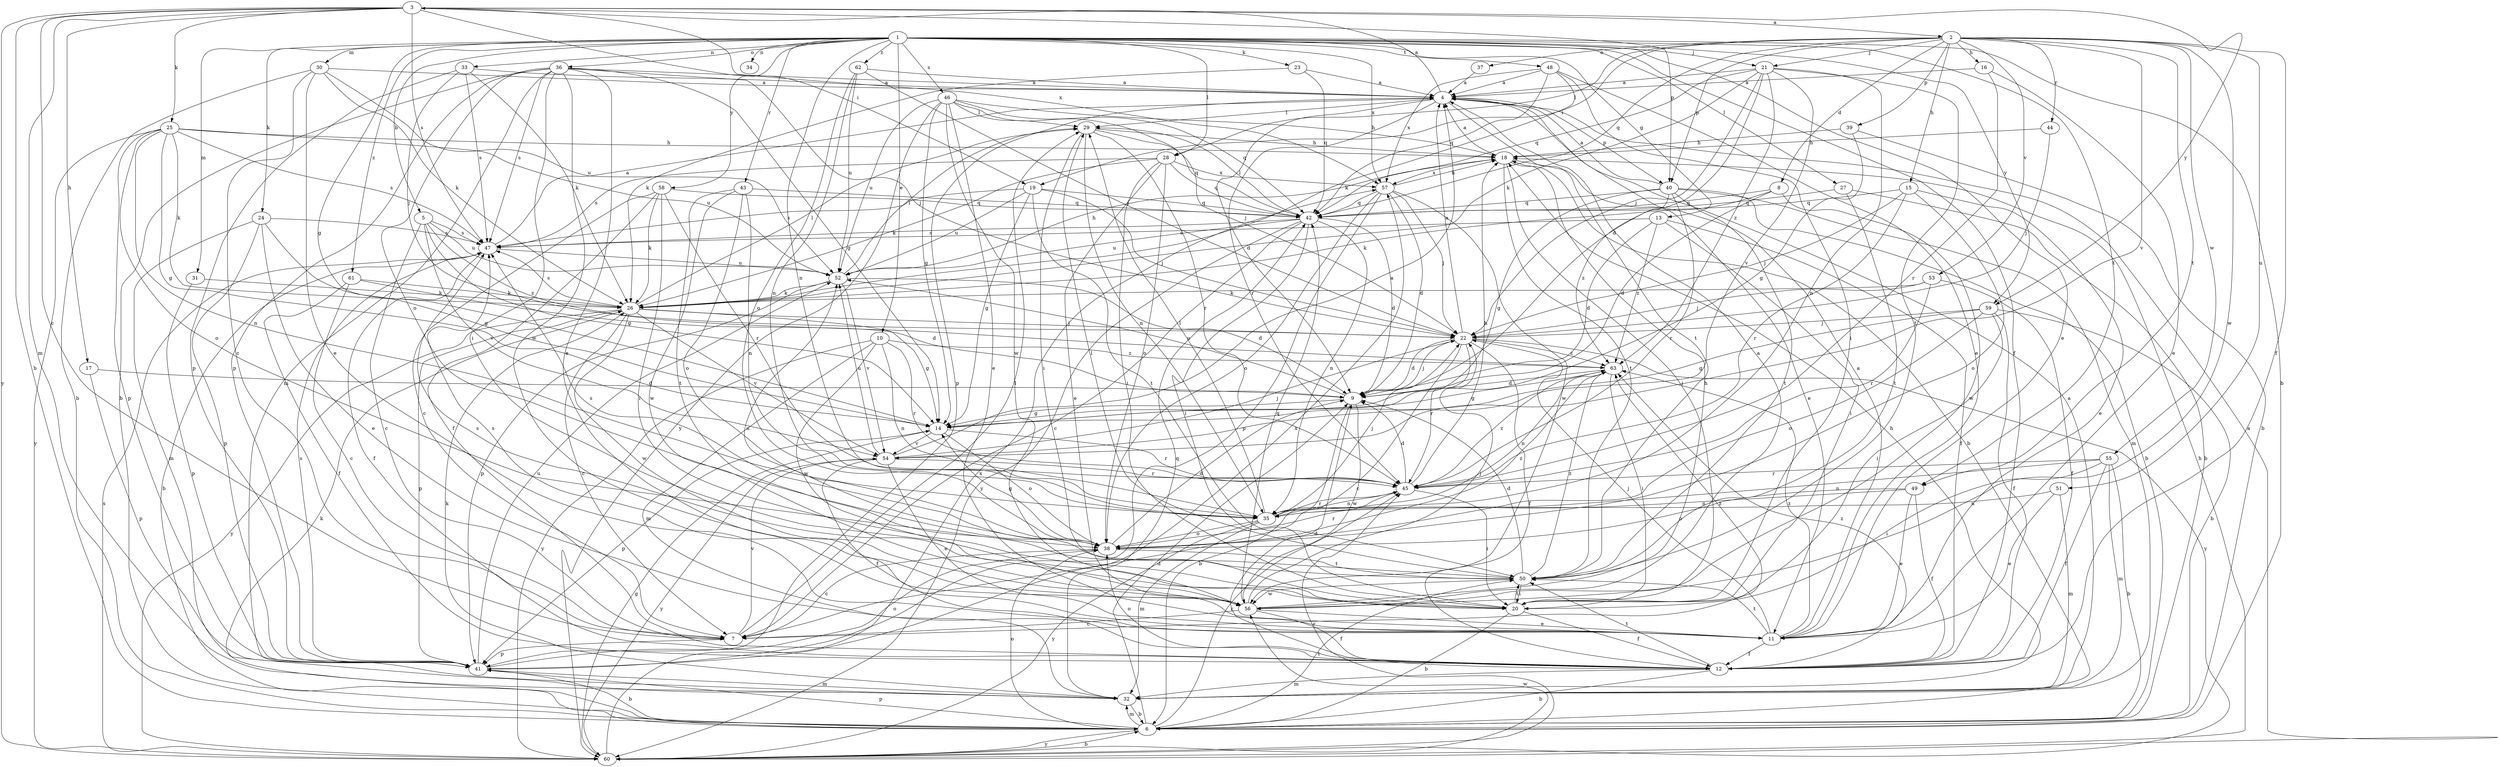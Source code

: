 strict digraph  {
	3 -> 2 [label=a];
	4 -> 3 [label=a];
	11 -> 4 [label=a];
	16 -> 4 [label=a];
	18 -> 4 [label=a];
	21 -> 4 [label=a];
	22 -> 4 [label=a];
	23 -> 4 [label=a];
	30 -> 4 [label=a];
	32 -> 4 [label=a];
	33 -> 4 [label=a];
	36 -> 4 [label=a];
	37 -> 4 [label=a];
	40 -> 4 [label=a];
	47 -> 4 [label=a];
	48 -> 4 [label=a];
	54 -> 4 [label=a];
	56 -> 4 [label=a];
	60 -> 4 [label=a];
	62 -> 4 [label=a];
	1 -> 5 [label=b];
	1 -> 6 [label=b];
	3 -> 6 [label=b];
	9 -> 6 [label=b];
	12 -> 6 [label=b];
	18 -> 6 [label=b];
	20 -> 6 [label=b];
	27 -> 6 [label=b];
	30 -> 6 [label=b];
	32 -> 6 [label=b];
	36 -> 6 [label=b];
	39 -> 6 [label=b];
	40 -> 6 [label=b];
	41 -> 6 [label=b];
	47 -> 6 [label=b];
	55 -> 6 [label=b];
	59 -> 6 [label=b];
	60 -> 6 [label=b];
	3 -> 7 [label=c];
	5 -> 7 [label=c];
	22 -> 7 [label=c];
	26 -> 7 [label=c];
	30 -> 7 [label=c];
	38 -> 7 [label=c];
	42 -> 7 [label=c];
	56 -> 7 [label=c];
	58 -> 7 [label=c];
	61 -> 7 [label=c];
	2 -> 8 [label=d];
	4 -> 9 [label=d];
	6 -> 9 [label=d];
	8 -> 9 [label=d];
	12 -> 9 [label=d];
	13 -> 9 [label=d];
	17 -> 9 [label=d];
	21 -> 9 [label=d];
	22 -> 9 [label=d];
	38 -> 9 [label=d];
	42 -> 9 [label=d];
	45 -> 9 [label=d];
	50 -> 9 [label=d];
	52 -> 9 [label=d];
	57 -> 9 [label=d];
	61 -> 9 [label=d];
	63 -> 9 [label=d];
	1 -> 10 [label=e];
	1 -> 11 [label=e];
	15 -> 11 [label=e];
	16 -> 11 [label=e];
	18 -> 11 [label=e];
	24 -> 11 [label=e];
	28 -> 11 [label=e];
	30 -> 11 [label=e];
	36 -> 11 [label=e];
	46 -> 11 [label=e];
	48 -> 11 [label=e];
	49 -> 11 [label=e];
	51 -> 11 [label=e];
	54 -> 11 [label=e];
	56 -> 11 [label=e];
	1 -> 12 [label=f];
	2 -> 12 [label=f];
	11 -> 12 [label=f];
	13 -> 12 [label=f];
	20 -> 12 [label=f];
	22 -> 12 [label=f];
	47 -> 12 [label=f];
	49 -> 12 [label=f];
	53 -> 12 [label=f];
	54 -> 12 [label=f];
	55 -> 12 [label=f];
	56 -> 12 [label=f];
	58 -> 12 [label=f];
	59 -> 12 [label=f];
	61 -> 12 [label=f];
	1 -> 13 [label=g];
	1 -> 14 [label=g];
	5 -> 14 [label=g];
	9 -> 14 [label=g];
	19 -> 14 [label=g];
	24 -> 14 [label=g];
	25 -> 14 [label=g];
	26 -> 14 [label=g];
	36 -> 14 [label=g];
	38 -> 14 [label=g];
	39 -> 14 [label=g];
	40 -> 14 [label=g];
	46 -> 14 [label=g];
	59 -> 14 [label=g];
	60 -> 14 [label=g];
	63 -> 14 [label=g];
	2 -> 15 [label=h];
	2 -> 16 [label=h];
	3 -> 17 [label=h];
	25 -> 18 [label=h];
	29 -> 18 [label=h];
	32 -> 18 [label=h];
	39 -> 18 [label=h];
	44 -> 18 [label=h];
	45 -> 18 [label=h];
	46 -> 18 [label=h];
	52 -> 18 [label=h];
	56 -> 18 [label=h];
	57 -> 18 [label=h];
	60 -> 18 [label=h];
	2 -> 19 [label=i];
	3 -> 19 [label=i];
	13 -> 20 [label=i];
	18 -> 20 [label=i];
	28 -> 20 [label=i];
	29 -> 20 [label=i];
	36 -> 20 [label=i];
	42 -> 20 [label=i];
	45 -> 20 [label=i];
	48 -> 20 [label=i];
	50 -> 20 [label=i];
	55 -> 20 [label=i];
	58 -> 20 [label=i];
	59 -> 20 [label=i];
	63 -> 20 [label=i];
	1 -> 21 [label=j];
	2 -> 21 [label=j];
	9 -> 22 [label=j];
	11 -> 22 [label=j];
	15 -> 22 [label=j];
	19 -> 22 [label=j];
	21 -> 22 [label=j];
	26 -> 22 [label=j];
	33 -> 22 [label=j];
	35 -> 22 [label=j];
	36 -> 22 [label=j];
	44 -> 22 [label=j];
	46 -> 22 [label=j];
	53 -> 22 [label=j];
	54 -> 22 [label=j];
	56 -> 22 [label=j];
	57 -> 22 [label=j];
	59 -> 22 [label=j];
	62 -> 22 [label=j];
	1 -> 23 [label=k];
	1 -> 24 [label=k];
	3 -> 25 [label=k];
	6 -> 26 [label=k];
	8 -> 26 [label=k];
	21 -> 26 [label=k];
	23 -> 26 [label=k];
	25 -> 26 [label=k];
	28 -> 26 [label=k];
	30 -> 26 [label=k];
	31 -> 26 [label=k];
	32 -> 26 [label=k];
	33 -> 26 [label=k];
	48 -> 26 [label=k];
	52 -> 26 [label=k];
	53 -> 26 [label=k];
	58 -> 26 [label=k];
	61 -> 26 [label=k];
	1 -> 27 [label=l];
	1 -> 28 [label=l];
	2 -> 28 [label=l];
	4 -> 29 [label=l];
	7 -> 29 [label=l];
	26 -> 29 [label=l];
	35 -> 29 [label=l];
	42 -> 29 [label=l];
	46 -> 29 [label=l];
	50 -> 29 [label=l];
	52 -> 29 [label=l];
	1 -> 30 [label=m];
	1 -> 31 [label=m];
	3 -> 32 [label=m];
	6 -> 32 [label=m];
	10 -> 32 [label=m];
	12 -> 32 [label=m];
	24 -> 32 [label=m];
	35 -> 32 [label=m];
	36 -> 32 [label=m];
	40 -> 32 [label=m];
	41 -> 32 [label=m];
	51 -> 32 [label=m];
	55 -> 32 [label=m];
	1 -> 33 [label=n];
	1 -> 34 [label=n];
	1 -> 35 [label=n];
	10 -> 35 [label=n];
	21 -> 35 [label=n];
	25 -> 35 [label=n];
	29 -> 35 [label=n];
	42 -> 35 [label=n];
	43 -> 35 [label=n];
	45 -> 35 [label=n];
	49 -> 35 [label=n];
	51 -> 35 [label=n];
	55 -> 35 [label=n];
	62 -> 35 [label=n];
	63 -> 35 [label=n];
	1 -> 36 [label=o];
	2 -> 37 [label=o];
	6 -> 38 [label=o];
	12 -> 38 [label=o];
	14 -> 38 [label=o];
	15 -> 38 [label=o];
	25 -> 38 [label=o];
	28 -> 38 [label=o];
	35 -> 38 [label=o];
	36 -> 38 [label=o];
	41 -> 38 [label=o];
	43 -> 38 [label=o];
	49 -> 38 [label=o];
	57 -> 38 [label=o];
	59 -> 38 [label=o];
	62 -> 38 [label=o];
	2 -> 39 [label=p];
	2 -> 40 [label=p];
	3 -> 40 [label=p];
	4 -> 40 [label=p];
	4 -> 41 [label=p];
	6 -> 41 [label=p];
	7 -> 41 [label=p];
	14 -> 41 [label=p];
	17 -> 41 [label=p];
	24 -> 41 [label=p];
	25 -> 41 [label=p];
	26 -> 41 [label=p];
	31 -> 41 [label=p];
	33 -> 41 [label=p];
	36 -> 41 [label=p];
	52 -> 41 [label=p];
	57 -> 41 [label=p];
	2 -> 42 [label=q];
	8 -> 42 [label=q];
	15 -> 42 [label=q];
	19 -> 42 [label=q];
	21 -> 42 [label=q];
	23 -> 42 [label=q];
	27 -> 42 [label=q];
	28 -> 42 [label=q];
	29 -> 42 [label=q];
	32 -> 42 [label=q];
	40 -> 42 [label=q];
	43 -> 42 [label=q];
	46 -> 42 [label=q];
	48 -> 42 [label=q];
	56 -> 42 [label=q];
	57 -> 42 [label=q];
	58 -> 42 [label=q];
	1 -> 43 [label=r];
	2 -> 44 [label=r];
	4 -> 45 [label=r];
	6 -> 45 [label=r];
	10 -> 45 [label=r];
	14 -> 45 [label=r];
	15 -> 45 [label=r];
	16 -> 45 [label=r];
	22 -> 45 [label=r];
	29 -> 45 [label=r];
	35 -> 45 [label=r];
	38 -> 45 [label=r];
	40 -> 45 [label=r];
	53 -> 45 [label=r];
	54 -> 45 [label=r];
	55 -> 45 [label=r];
	58 -> 45 [label=r];
	60 -> 45 [label=r];
	1 -> 46 [label=s];
	3 -> 47 [label=s];
	5 -> 47 [label=s];
	13 -> 47 [label=s];
	19 -> 47 [label=s];
	20 -> 47 [label=s];
	24 -> 47 [label=s];
	25 -> 47 [label=s];
	26 -> 47 [label=s];
	28 -> 47 [label=s];
	33 -> 47 [label=s];
	36 -> 47 [label=s];
	38 -> 47 [label=s];
	41 -> 47 [label=s];
	42 -> 47 [label=s];
	56 -> 47 [label=s];
	60 -> 47 [label=s];
	1 -> 48 [label=t];
	1 -> 49 [label=t];
	2 -> 49 [label=t];
	4 -> 50 [label=t];
	6 -> 50 [label=t];
	11 -> 50 [label=t];
	12 -> 50 [label=t];
	18 -> 50 [label=t];
	19 -> 50 [label=t];
	20 -> 50 [label=t];
	21 -> 50 [label=t];
	27 -> 50 [label=t];
	38 -> 50 [label=t];
	40 -> 50 [label=t];
	43 -> 50 [label=t];
	2 -> 51 [label=u];
	5 -> 52 [label=u];
	9 -> 52 [label=u];
	19 -> 52 [label=u];
	25 -> 52 [label=u];
	30 -> 52 [label=u];
	41 -> 52 [label=u];
	42 -> 52 [label=u];
	46 -> 52 [label=u];
	47 -> 52 [label=u];
	50 -> 52 [label=u];
	54 -> 52 [label=u];
	62 -> 52 [label=u];
	2 -> 53 [label=v];
	2 -> 54 [label=v];
	5 -> 54 [label=v];
	7 -> 54 [label=v];
	14 -> 54 [label=v];
	21 -> 54 [label=v];
	26 -> 54 [label=v];
	52 -> 54 [label=v];
	2 -> 55 [label=w];
	2 -> 56 [label=w];
	8 -> 56 [label=w];
	9 -> 56 [label=w];
	10 -> 56 [label=w];
	26 -> 56 [label=w];
	36 -> 56 [label=w];
	43 -> 56 [label=w];
	46 -> 56 [label=w];
	50 -> 56 [label=w];
	57 -> 56 [label=w];
	60 -> 56 [label=w];
	1 -> 57 [label=x];
	3 -> 57 [label=x];
	18 -> 57 [label=x];
	28 -> 57 [label=x];
	41 -> 57 [label=x];
	48 -> 57 [label=x];
	60 -> 57 [label=x];
	1 -> 58 [label=y];
	1 -> 59 [label=y];
	3 -> 59 [label=y];
	3 -> 60 [label=y];
	6 -> 60 [label=y];
	10 -> 60 [label=y];
	22 -> 60 [label=y];
	25 -> 60 [label=y];
	26 -> 60 [label=y];
	35 -> 60 [label=y];
	42 -> 60 [label=y];
	46 -> 60 [label=y];
	54 -> 60 [label=y];
	1 -> 61 [label=z];
	1 -> 62 [label=z];
	5 -> 63 [label=z];
	7 -> 63 [label=z];
	10 -> 63 [label=z];
	11 -> 63 [label=z];
	12 -> 63 [label=z];
	13 -> 63 [label=z];
	21 -> 63 [label=z];
	22 -> 63 [label=z];
	38 -> 63 [label=z];
	40 -> 63 [label=z];
	45 -> 63 [label=z];
	50 -> 63 [label=z];
}
